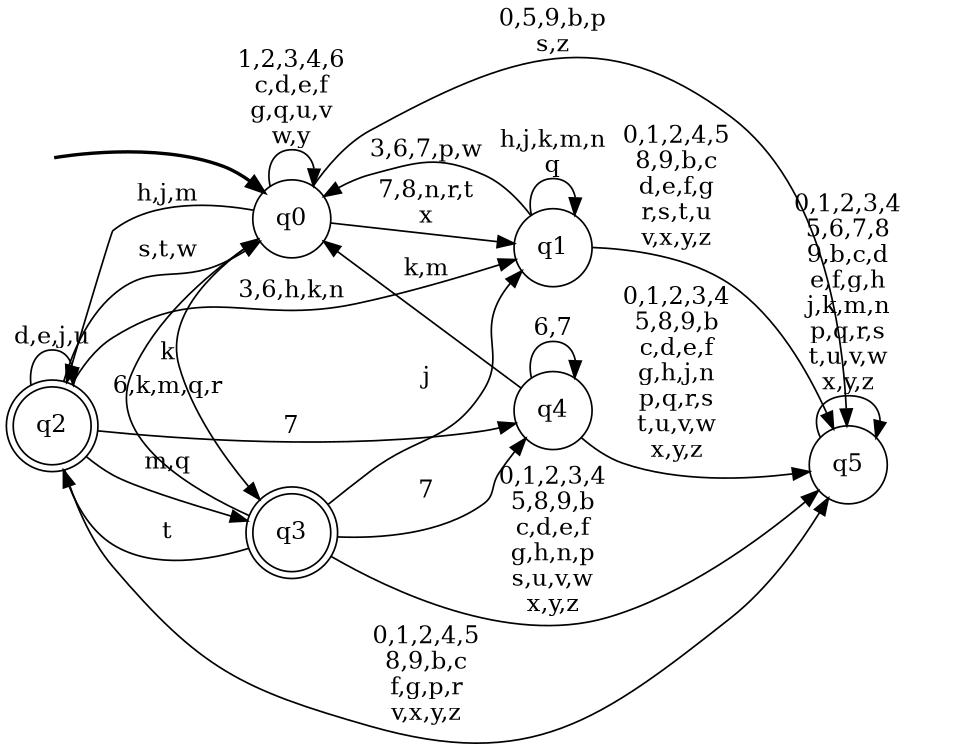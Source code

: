 digraph EDSM {
__start0 [style = invis, shape = none, label = "", width = 0, height = 0];

rankdir=LR;
size="8,5";

s0 [style="filled", color="black", fillcolor="white" shape="circle", label="q0"];
s1 [style="filled", color="black", fillcolor="white" shape="circle", label="q1"];
s2 [style="rounded,filled", color="black", fillcolor="white" shape="doublecircle", label="q2"];
s3 [style="rounded,filled", color="black", fillcolor="white" shape="doublecircle", label="q3"];
s4 [style="filled", color="black", fillcolor="white" shape="circle", label="q4"];
s5 [style="filled", color="black", fillcolor="white" shape="circle", label="q5"];
subgraph cluster_main { 
	graph [pad=".75", ranksep="0.15", nodesep="0.15"];
	 style=invis; 
	__start0 -> s0 [penwidth=2];
}
s0 -> s0 [label="1,2,3,4,6\nc,d,e,f\ng,q,u,v\nw,y"];
s0 -> s1 [label="7,8,n,r,t\nx"];
s0 -> s2 [label="h,j,m"];
s0 -> s3 [label="k"];
s0 -> s5 [label="0,5,9,b,p\ns,z"];
s1 -> s0 [label="3,6,7,p,w"];
s1 -> s1 [label="h,j,k,m,n\nq"];
s1 -> s5 [label="0,1,2,4,5\n8,9,b,c\nd,e,f,g\nr,s,t,u\nv,x,y,z"];
s2 -> s0 [label="s,t,w"];
s2 -> s1 [label="3,6,h,k,n"];
s2 -> s2 [label="d,e,j,u"];
s2 -> s3 [label="m,q"];
s2 -> s4 [label="7"];
s2 -> s5 [label="0,1,2,4,5\n8,9,b,c\nf,g,p,r\nv,x,y,z"];
s3 -> s0 [label="6,k,m,q,r"];
s3 -> s1 [label="j"];
s3 -> s2 [label="t"];
s3 -> s4 [label="7"];
s3 -> s5 [label="0,1,2,3,4\n5,8,9,b\nc,d,e,f\ng,h,n,p\ns,u,v,w\nx,y,z"];
s4 -> s0 [label="k,m"];
s4 -> s4 [label="6,7"];
s4 -> s5 [label="0,1,2,3,4\n5,8,9,b\nc,d,e,f\ng,h,j,n\np,q,r,s\nt,u,v,w\nx,y,z"];
s5 -> s5 [label="0,1,2,3,4\n5,6,7,8\n9,b,c,d\ne,f,g,h\nj,k,m,n\np,q,r,s\nt,u,v,w\nx,y,z"];

}